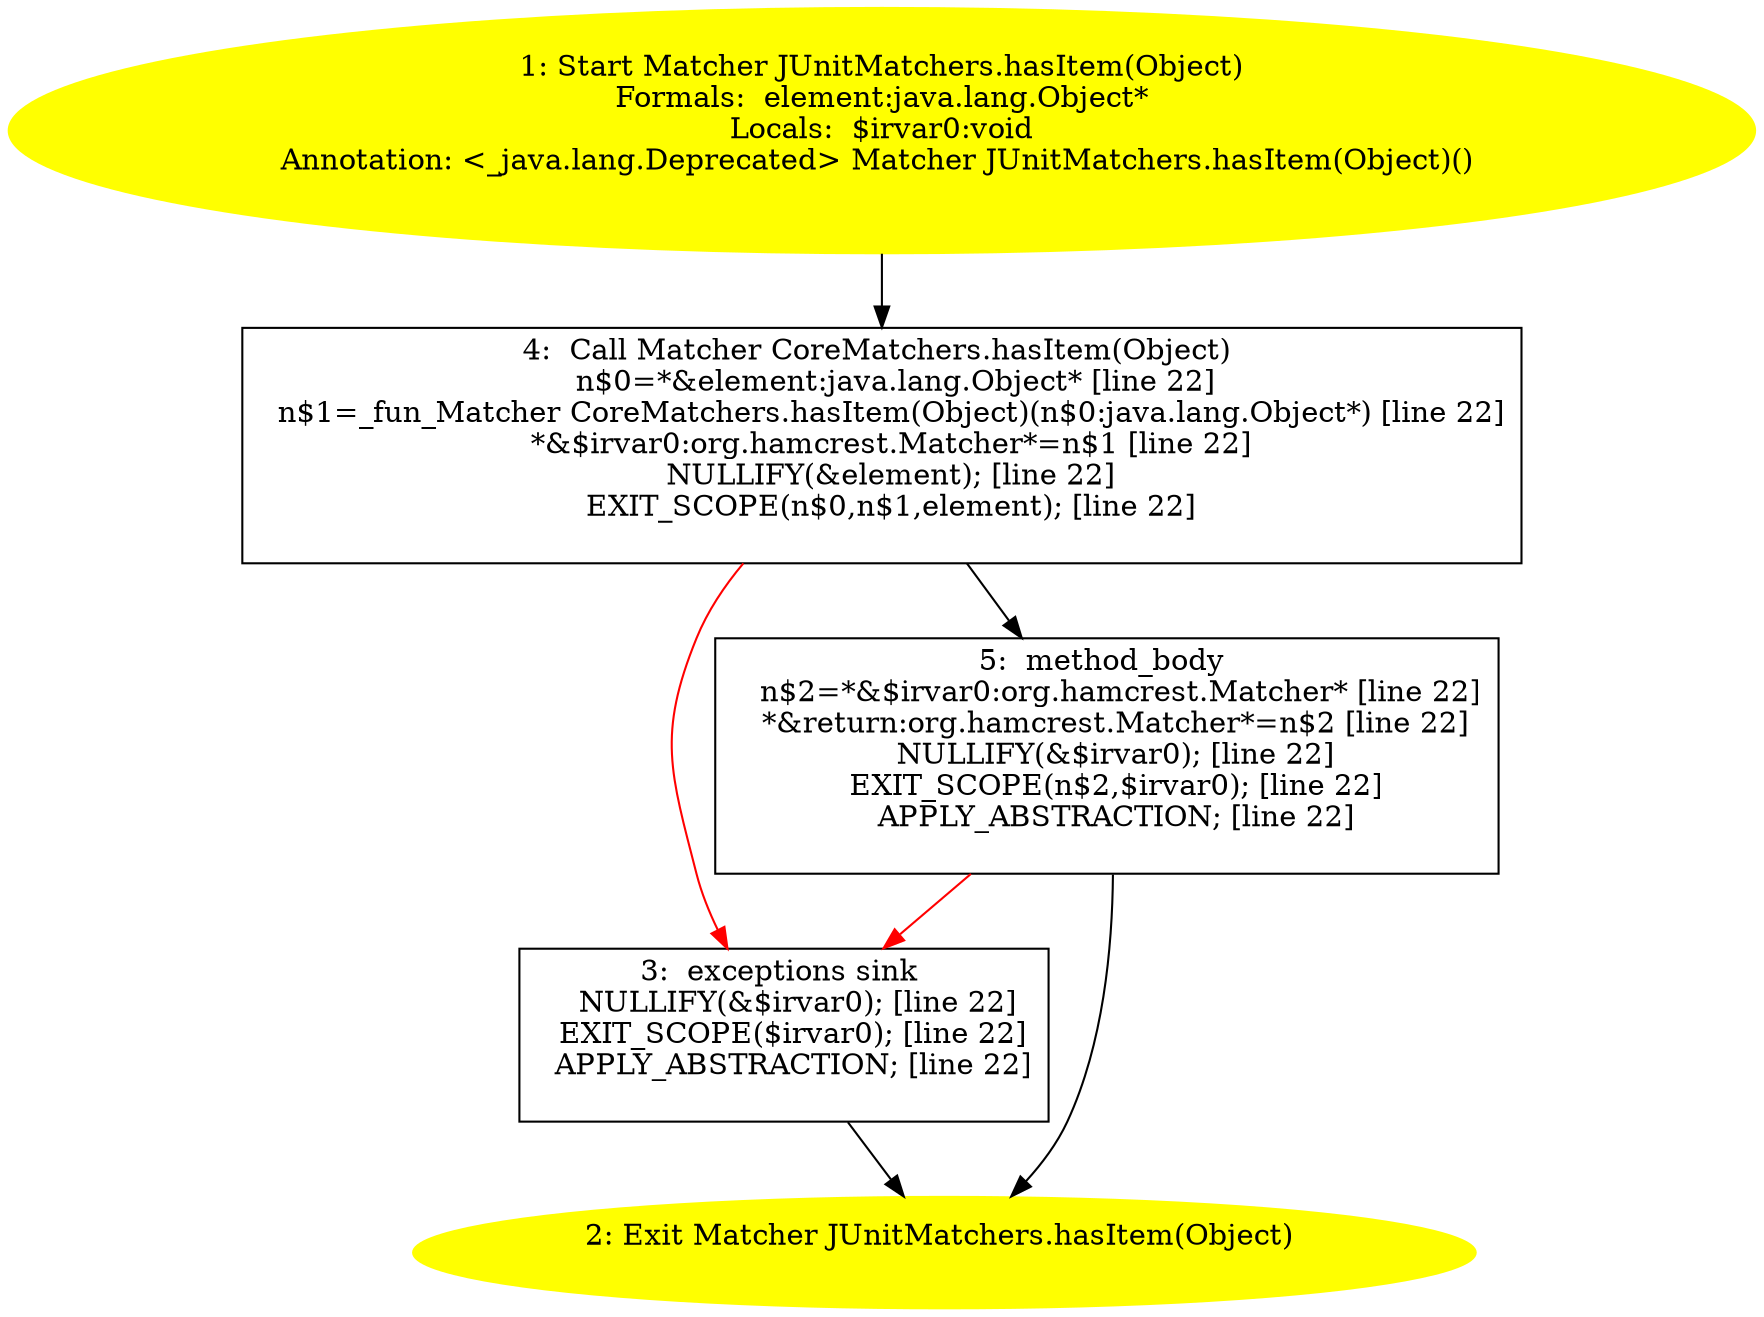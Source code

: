 /* @generated */
digraph cfg {
"org.junit.matchers.JUnitMatchers.hasItem(java.lang.Object):org.hamcrest.Matcher.418dea29cff3649fb99d42a5f8fdd3b0_1" [label="1: Start Matcher JUnitMatchers.hasItem(Object)\nFormals:  element:java.lang.Object*\nLocals:  $irvar0:void\nAnnotation: <_java.lang.Deprecated> Matcher JUnitMatchers.hasItem(Object)() \n  " color=yellow style=filled]
	

	 "org.junit.matchers.JUnitMatchers.hasItem(java.lang.Object):org.hamcrest.Matcher.418dea29cff3649fb99d42a5f8fdd3b0_1" -> "org.junit.matchers.JUnitMatchers.hasItem(java.lang.Object):org.hamcrest.Matcher.418dea29cff3649fb99d42a5f8fdd3b0_4" ;
"org.junit.matchers.JUnitMatchers.hasItem(java.lang.Object):org.hamcrest.Matcher.418dea29cff3649fb99d42a5f8fdd3b0_2" [label="2: Exit Matcher JUnitMatchers.hasItem(Object) \n  " color=yellow style=filled]
	

"org.junit.matchers.JUnitMatchers.hasItem(java.lang.Object):org.hamcrest.Matcher.418dea29cff3649fb99d42a5f8fdd3b0_3" [label="3:  exceptions sink \n   NULLIFY(&$irvar0); [line 22]\n  EXIT_SCOPE($irvar0); [line 22]\n  APPLY_ABSTRACTION; [line 22]\n " shape="box"]
	

	 "org.junit.matchers.JUnitMatchers.hasItem(java.lang.Object):org.hamcrest.Matcher.418dea29cff3649fb99d42a5f8fdd3b0_3" -> "org.junit.matchers.JUnitMatchers.hasItem(java.lang.Object):org.hamcrest.Matcher.418dea29cff3649fb99d42a5f8fdd3b0_2" ;
"org.junit.matchers.JUnitMatchers.hasItem(java.lang.Object):org.hamcrest.Matcher.418dea29cff3649fb99d42a5f8fdd3b0_4" [label="4:  Call Matcher CoreMatchers.hasItem(Object) \n   n$0=*&element:java.lang.Object* [line 22]\n  n$1=_fun_Matcher CoreMatchers.hasItem(Object)(n$0:java.lang.Object*) [line 22]\n  *&$irvar0:org.hamcrest.Matcher*=n$1 [line 22]\n  NULLIFY(&element); [line 22]\n  EXIT_SCOPE(n$0,n$1,element); [line 22]\n " shape="box"]
	

	 "org.junit.matchers.JUnitMatchers.hasItem(java.lang.Object):org.hamcrest.Matcher.418dea29cff3649fb99d42a5f8fdd3b0_4" -> "org.junit.matchers.JUnitMatchers.hasItem(java.lang.Object):org.hamcrest.Matcher.418dea29cff3649fb99d42a5f8fdd3b0_5" ;
	 "org.junit.matchers.JUnitMatchers.hasItem(java.lang.Object):org.hamcrest.Matcher.418dea29cff3649fb99d42a5f8fdd3b0_4" -> "org.junit.matchers.JUnitMatchers.hasItem(java.lang.Object):org.hamcrest.Matcher.418dea29cff3649fb99d42a5f8fdd3b0_3" [color="red" ];
"org.junit.matchers.JUnitMatchers.hasItem(java.lang.Object):org.hamcrest.Matcher.418dea29cff3649fb99d42a5f8fdd3b0_5" [label="5:  method_body \n   n$2=*&$irvar0:org.hamcrest.Matcher* [line 22]\n  *&return:org.hamcrest.Matcher*=n$2 [line 22]\n  NULLIFY(&$irvar0); [line 22]\n  EXIT_SCOPE(n$2,$irvar0); [line 22]\n  APPLY_ABSTRACTION; [line 22]\n " shape="box"]
	

	 "org.junit.matchers.JUnitMatchers.hasItem(java.lang.Object):org.hamcrest.Matcher.418dea29cff3649fb99d42a5f8fdd3b0_5" -> "org.junit.matchers.JUnitMatchers.hasItem(java.lang.Object):org.hamcrest.Matcher.418dea29cff3649fb99d42a5f8fdd3b0_2" ;
	 "org.junit.matchers.JUnitMatchers.hasItem(java.lang.Object):org.hamcrest.Matcher.418dea29cff3649fb99d42a5f8fdd3b0_5" -> "org.junit.matchers.JUnitMatchers.hasItem(java.lang.Object):org.hamcrest.Matcher.418dea29cff3649fb99d42a5f8fdd3b0_3" [color="red" ];
}
